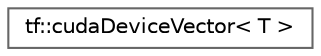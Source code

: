 digraph "类继承关系图"
{
 // LATEX_PDF_SIZE
  bgcolor="transparent";
  edge [fontname=Helvetica,fontsize=10,labelfontname=Helvetica,labelfontsize=10];
  node [fontname=Helvetica,fontsize=10,shape=box,height=0.2,width=0.4];
  rankdir="LR";
  Node0 [id="Node000000",label="tf::cudaDeviceVector\< T \>",height=0.2,width=0.4,color="grey40", fillcolor="white", style="filled",URL="$classtf_1_1cuda_device_vector.html",tooltip=" "];
}
